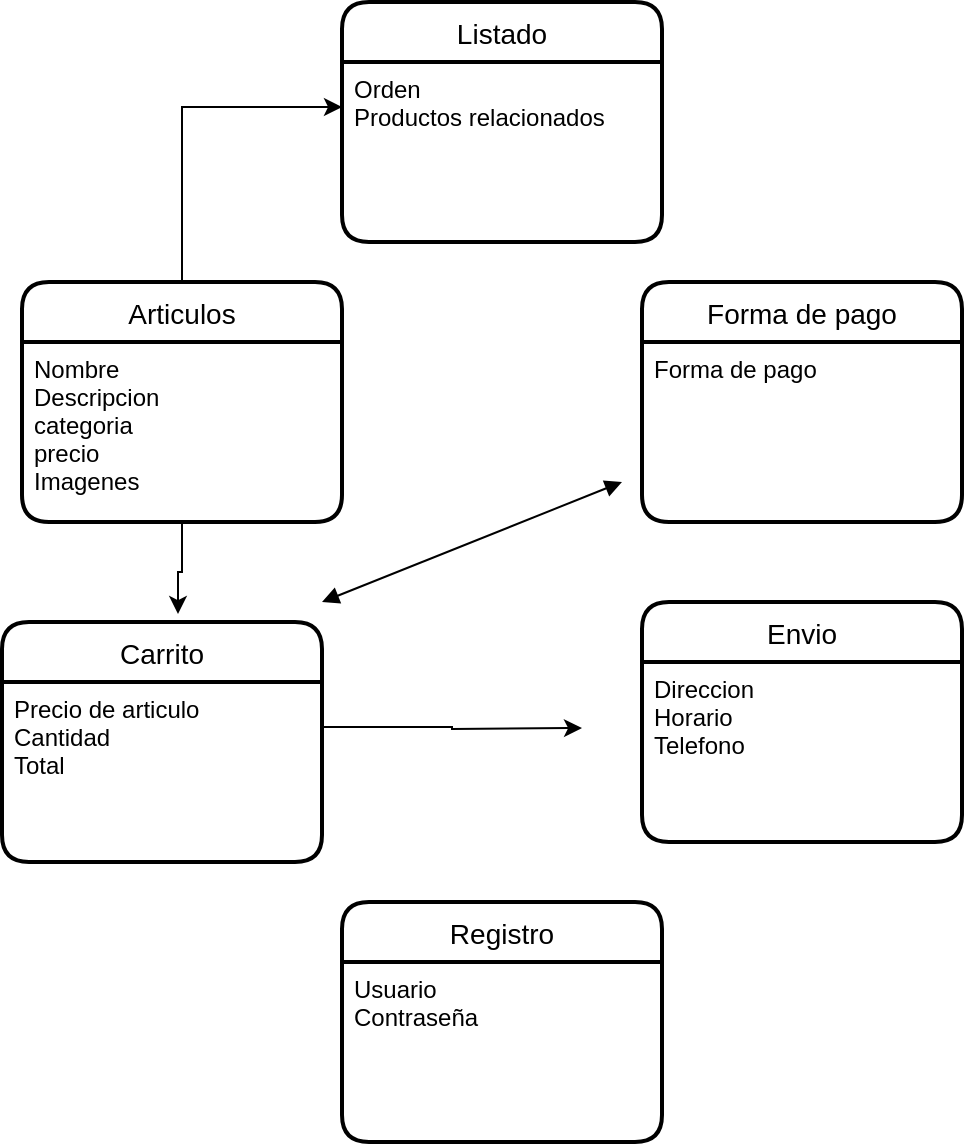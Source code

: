 <mxfile version="13.5.9" type="device"><diagram id="XnfYlReIl5xVlyS_fA3G" name="Page-1"><mxGraphModel dx="868" dy="482" grid="1" gridSize="10" guides="1" tooltips="1" connect="1" arrows="1" fold="1" page="1" pageScale="1" pageWidth="827" pageHeight="1169" math="0" shadow="0"><root><mxCell id="0"/><mxCell id="1" parent="0"/><mxCell id="UUzWtThctoaob9EDoDou-64" value="Listado" style="swimlane;childLayout=stackLayout;horizontal=1;startSize=30;horizontalStack=0;rounded=1;fontSize=14;fontStyle=0;strokeWidth=2;resizeParent=0;resizeLast=1;shadow=0;dashed=0;align=center;" vertex="1" parent="1"><mxGeometry x="250" y="30" width="160" height="120" as="geometry"/></mxCell><mxCell id="UUzWtThctoaob9EDoDou-65" value="Orden&#10;Productos relacionados" style="align=left;strokeColor=none;fillColor=none;spacingLeft=4;fontSize=12;verticalAlign=top;resizable=0;rotatable=0;part=1;" vertex="1" parent="UUzWtThctoaob9EDoDou-64"><mxGeometry y="30" width="160" height="90" as="geometry"/></mxCell><mxCell id="UUzWtThctoaob9EDoDou-57" value="Registro" style="swimlane;childLayout=stackLayout;horizontal=1;startSize=30;horizontalStack=0;rounded=1;fontSize=14;fontStyle=0;strokeWidth=2;resizeParent=0;resizeLast=1;shadow=0;dashed=0;align=center;" vertex="1" parent="1"><mxGeometry x="250" y="480" width="160" height="120" as="geometry"/></mxCell><mxCell id="UUzWtThctoaob9EDoDou-58" value="Usuario&#10;Contraseña" style="align=left;strokeColor=none;fillColor=none;spacingLeft=4;fontSize=12;verticalAlign=top;resizable=0;rotatable=0;part=1;" vertex="1" parent="UUzWtThctoaob9EDoDou-57"><mxGeometry y="30" width="160" height="90" as="geometry"/></mxCell><mxCell id="UUzWtThctoaob9EDoDou-71" style="edgeStyle=orthogonalEdgeStyle;rounded=0;orthogonalLoop=1;jettySize=auto;html=1;entryX=0;entryY=0.25;entryDx=0;entryDy=0;" edge="1" parent="1" source="UUzWtThctoaob9EDoDou-49" target="UUzWtThctoaob9EDoDou-65"><mxGeometry relative="1" as="geometry"/></mxCell><mxCell id="UUzWtThctoaob9EDoDou-49" value="Articulos" style="swimlane;childLayout=stackLayout;horizontal=1;startSize=30;horizontalStack=0;rounded=1;fontSize=14;fontStyle=0;strokeWidth=2;resizeParent=0;resizeLast=1;shadow=0;dashed=0;align=center;" vertex="1" parent="1"><mxGeometry x="90" y="170" width="160" height="120" as="geometry"/></mxCell><mxCell id="UUzWtThctoaob9EDoDou-50" value="Nombre &#10;Descripcion&#10;categoria&#10;precio&#10;Imagenes&#10;" style="align=left;strokeColor=none;fillColor=none;spacingLeft=4;fontSize=12;verticalAlign=top;resizable=0;rotatable=0;part=1;" vertex="1" parent="UUzWtThctoaob9EDoDou-49"><mxGeometry y="30" width="160" height="90" as="geometry"/></mxCell><mxCell id="UUzWtThctoaob9EDoDou-55" value="Envio" style="swimlane;childLayout=stackLayout;horizontal=1;startSize=30;horizontalStack=0;rounded=1;fontSize=14;fontStyle=0;strokeWidth=2;resizeParent=0;resizeLast=1;shadow=0;dashed=0;align=center;" vertex="1" parent="1"><mxGeometry x="400" y="330" width="160" height="120" as="geometry"/></mxCell><mxCell id="UUzWtThctoaob9EDoDou-56" value="Direccion&#10;Horario&#10;Telefono&#10;" style="align=left;strokeColor=none;fillColor=none;spacingLeft=4;fontSize=12;verticalAlign=top;resizable=0;rotatable=0;part=1;" vertex="1" parent="UUzWtThctoaob9EDoDou-55"><mxGeometry y="30" width="160" height="90" as="geometry"/></mxCell><mxCell id="UUzWtThctoaob9EDoDou-67" value="Forma de pago" style="swimlane;childLayout=stackLayout;horizontal=1;startSize=30;horizontalStack=0;rounded=1;fontSize=14;fontStyle=0;strokeWidth=2;resizeParent=0;resizeLast=1;shadow=0;dashed=0;align=center;" vertex="1" parent="1"><mxGeometry x="400" y="170" width="160" height="120" as="geometry"/></mxCell><mxCell id="UUzWtThctoaob9EDoDou-68" value="Forma de pago" style="align=left;strokeColor=none;fillColor=none;spacingLeft=4;fontSize=12;verticalAlign=top;resizable=0;rotatable=0;part=1;" vertex="1" parent="UUzWtThctoaob9EDoDou-67"><mxGeometry y="30" width="160" height="90" as="geometry"/></mxCell><mxCell id="UUzWtThctoaob9EDoDou-72" style="edgeStyle=orthogonalEdgeStyle;rounded=0;orthogonalLoop=1;jettySize=auto;html=1;exitX=0.5;exitY=1;exitDx=0;exitDy=0;entryX=0.55;entryY=-0.033;entryDx=0;entryDy=0;entryPerimeter=0;" edge="1" parent="1" source="UUzWtThctoaob9EDoDou-50" target="UUzWtThctoaob9EDoDou-53"><mxGeometry relative="1" as="geometry"/></mxCell><mxCell id="UUzWtThctoaob9EDoDou-53" value="Carrito" style="swimlane;childLayout=stackLayout;horizontal=1;startSize=30;horizontalStack=0;rounded=1;fontSize=14;fontStyle=0;strokeWidth=2;resizeParent=0;resizeLast=1;shadow=0;dashed=0;align=center;" vertex="1" parent="1"><mxGeometry x="80" y="340" width="160" height="120" as="geometry"/></mxCell><mxCell id="UUzWtThctoaob9EDoDou-54" value="Precio de articulo&#10;Cantidad &#10;Total" style="align=left;strokeColor=none;fillColor=none;spacingLeft=4;fontSize=12;verticalAlign=top;resizable=0;rotatable=0;part=1;" vertex="1" parent="UUzWtThctoaob9EDoDou-53"><mxGeometry y="30" width="160" height="90" as="geometry"/></mxCell><mxCell id="UUzWtThctoaob9EDoDou-73" style="edgeStyle=orthogonalEdgeStyle;rounded=0;orthogonalLoop=1;jettySize=auto;html=1;exitX=1;exitY=0.25;exitDx=0;exitDy=0;" edge="1" parent="1" source="UUzWtThctoaob9EDoDou-54"><mxGeometry relative="1" as="geometry"><mxPoint x="370" y="393" as="targetPoint"/></mxGeometry></mxCell><mxCell id="UUzWtThctoaob9EDoDou-74" value="" style="endArrow=block;startArrow=block;endFill=1;startFill=1;html=1;" edge="1" parent="1"><mxGeometry width="160" relative="1" as="geometry"><mxPoint x="240" y="330" as="sourcePoint"/><mxPoint x="390" y="270" as="targetPoint"/></mxGeometry></mxCell></root></mxGraphModel></diagram></mxfile>